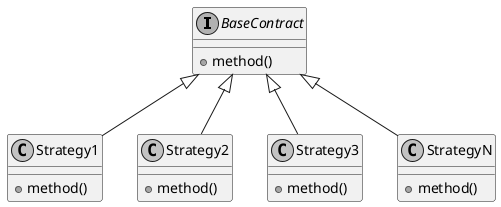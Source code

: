 @startuml
'https://plantuml.com/class-diagram

skinparam monochrome true

interface BaseContract {
    +method()
}

class Strategy1 {
    +method()
}

class Strategy2 {
    +method()
}

class Strategy3 {
    +method()
}

class StrategyN {
    +method()
}

BaseContract <|-- Strategy1
BaseContract <|-- Strategy2
BaseContract <|-- Strategy3
BaseContract <|-- StrategyN

@enduml
